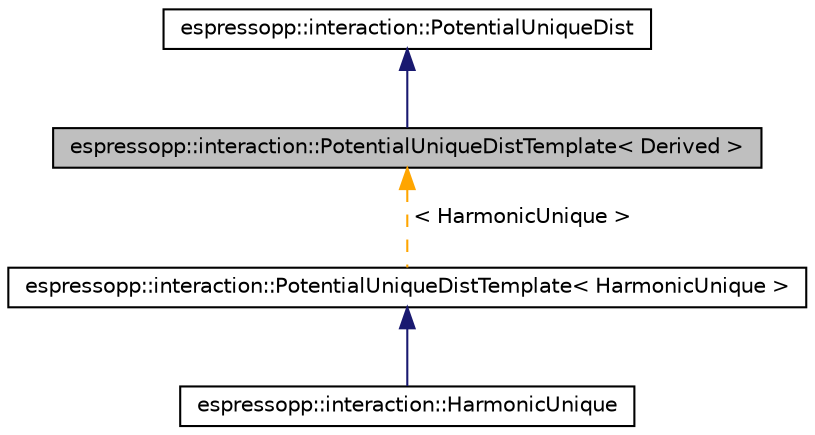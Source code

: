 digraph G
{
  edge [fontname="Helvetica",fontsize="10",labelfontname="Helvetica",labelfontsize="10"];
  node [fontname="Helvetica",fontsize="10",shape=record];
  Node1 [label="espressopp::interaction::PotentialUniqueDistTemplate\< Derived \>",height=0.2,width=0.4,color="black", fillcolor="grey75", style="filled" fontcolor="black"];
  Node2 -> Node1 [dir="back",color="midnightblue",fontsize="10",style="solid",fontname="Helvetica"];
  Node2 [label="espressopp::interaction::PotentialUniqueDist",height=0.2,width=0.4,color="black", fillcolor="white", style="filled",URL="$classespressopp_1_1interaction_1_1PotentialUniqueDist.html"];
  Node1 -> Node3 [dir="back",color="orange",fontsize="10",style="dashed",label=" \< HarmonicUnique \>" ,fontname="Helvetica"];
  Node3 [label="espressopp::interaction::PotentialUniqueDistTemplate\< HarmonicUnique \>",height=0.2,width=0.4,color="black", fillcolor="white", style="filled",URL="$classespressopp_1_1interaction_1_1PotentialUniqueDistTemplate.html"];
  Node3 -> Node4 [dir="back",color="midnightblue",fontsize="10",style="solid",fontname="Helvetica"];
  Node4 [label="espressopp::interaction::HarmonicUnique",height=0.2,width=0.4,color="black", fillcolor="white", style="filled",URL="$classespressopp_1_1interaction_1_1HarmonicUnique.html"];
}
